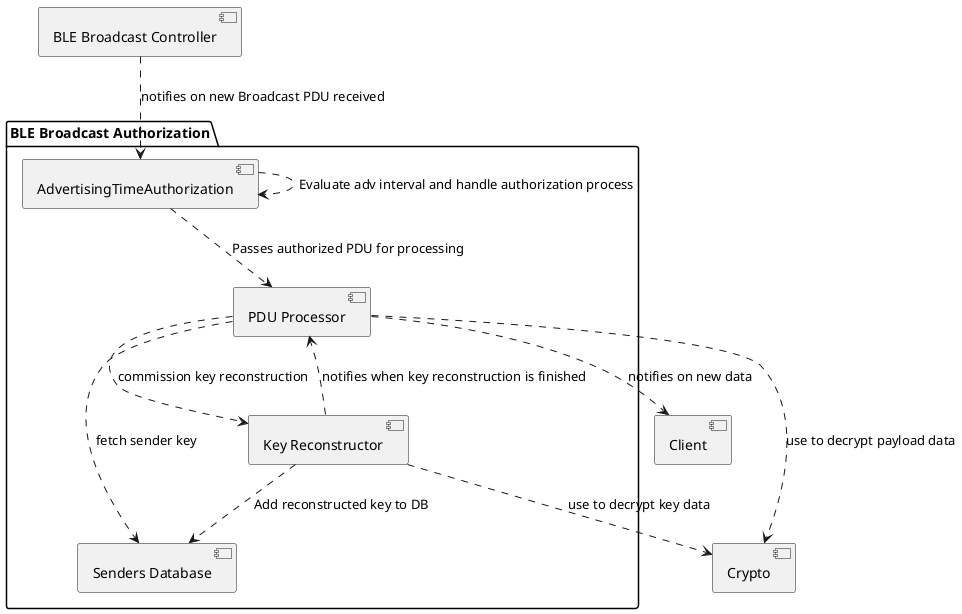 @startuml

[BLE Broadcast Controller]
[Crypto]
[Client]

package "BLE Broadcast Authorization"{
[AdvertisingTimeAuthorization]

[BLE Broadcast Controller] ..> "AdvertisingTimeAuthorization" : notifies on new Broadcast PDU received
[AdvertisingTimeAuthorization] ..> [PDU Processor] : Passes authorized PDU for processing
[AdvertisingTimeAuthorization] ..> [AdvertisingTimeAuthorization] : Evaluate adv interval and handle authorization process

[Key Reconstructor] ..> [PDU Processor] : notifies when key reconstruction is finished
[Key Reconstructor] ..> [Senders Database] : Add reconstructed key to DB
[Key Reconstructor] ..> [Crypto] : use to decrypt key data

[PDU Processor] ..> [Key Reconstructor] : commission key reconstruction
[PDU Processor] ..> [Senders Database] : fetch sender key
[PDU Processor] ..> [Crypto] : use to decrypt payload data
[PDU Processor] ..> [Client] : notifies on new data

}

@enduml